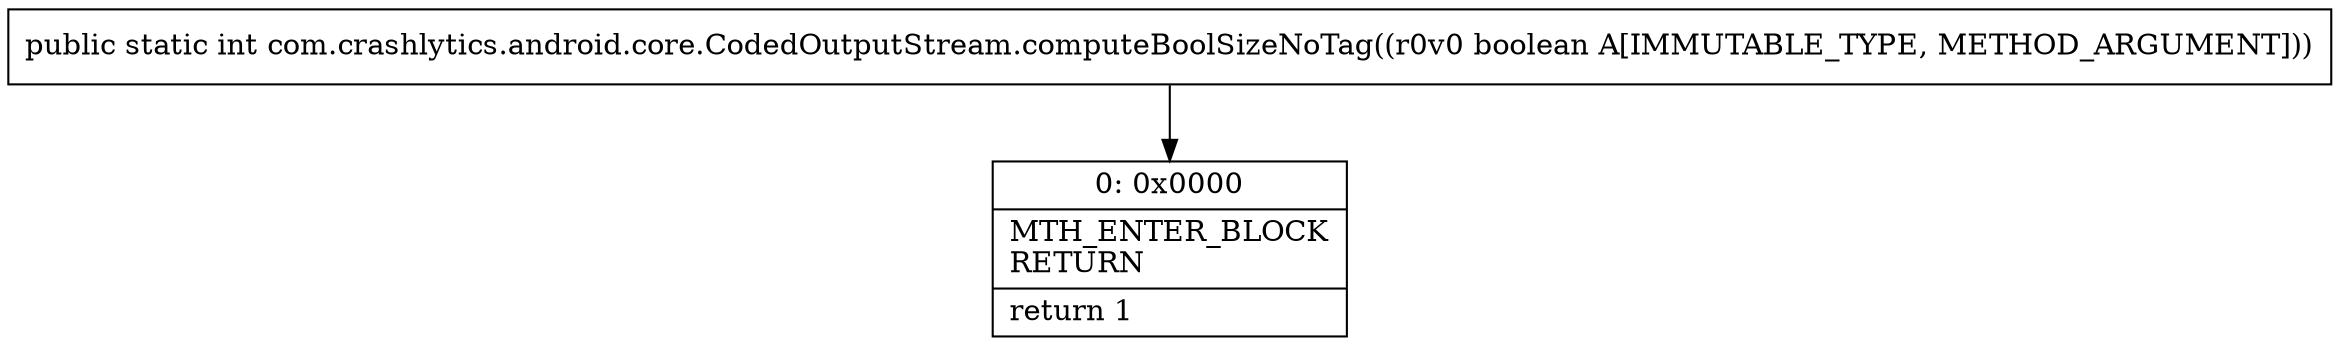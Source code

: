digraph "CFG forcom.crashlytics.android.core.CodedOutputStream.computeBoolSizeNoTag(Z)I" {
Node_0 [shape=record,label="{0\:\ 0x0000|MTH_ENTER_BLOCK\lRETURN\l|return 1\l}"];
MethodNode[shape=record,label="{public static int com.crashlytics.android.core.CodedOutputStream.computeBoolSizeNoTag((r0v0 boolean A[IMMUTABLE_TYPE, METHOD_ARGUMENT])) }"];
MethodNode -> Node_0;
}

